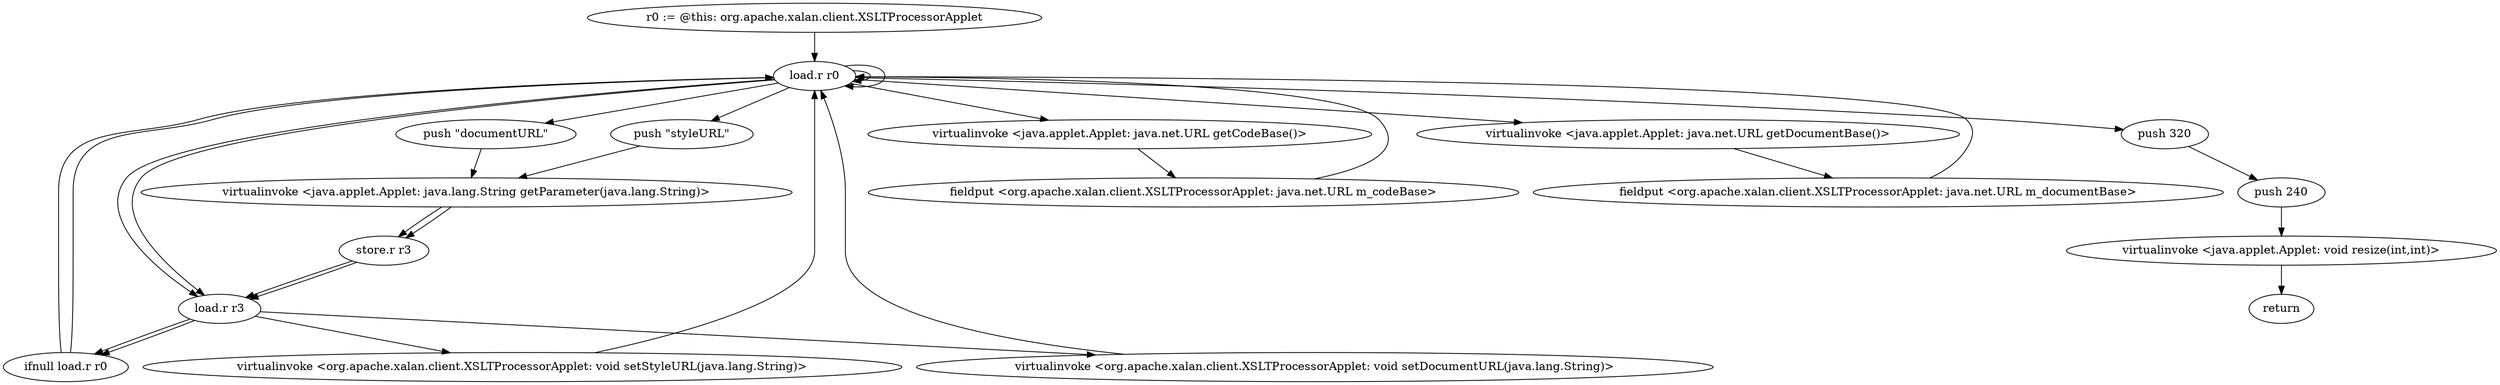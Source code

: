 digraph "" {
    "r0 := @this: org.apache.xalan.client.XSLTProcessorApplet"
    "load.r r0"
    "r0 := @this: org.apache.xalan.client.XSLTProcessorApplet"->"load.r r0";
    "push \"styleURL\""
    "load.r r0"->"push \"styleURL\"";
    "virtualinvoke <java.applet.Applet: java.lang.String getParameter(java.lang.String)>"
    "push \"styleURL\""->"virtualinvoke <java.applet.Applet: java.lang.String getParameter(java.lang.String)>";
    "store.r r3"
    "virtualinvoke <java.applet.Applet: java.lang.String getParameter(java.lang.String)>"->"store.r r3";
    "load.r r3"
    "store.r r3"->"load.r r3";
    "ifnull load.r r0"
    "load.r r3"->"ifnull load.r r0";
    "ifnull load.r r0"->"load.r r0";
    "load.r r0"->"load.r r3";
    "virtualinvoke <org.apache.xalan.client.XSLTProcessorApplet: void setStyleURL(java.lang.String)>"
    "load.r r3"->"virtualinvoke <org.apache.xalan.client.XSLTProcessorApplet: void setStyleURL(java.lang.String)>";
    "virtualinvoke <org.apache.xalan.client.XSLTProcessorApplet: void setStyleURL(java.lang.String)>"->"load.r r0";
    "push \"documentURL\""
    "load.r r0"->"push \"documentURL\"";
    "push \"documentURL\""->"virtualinvoke <java.applet.Applet: java.lang.String getParameter(java.lang.String)>";
    "virtualinvoke <java.applet.Applet: java.lang.String getParameter(java.lang.String)>"->"store.r r3";
    "store.r r3"->"load.r r3";
    "load.r r3"->"ifnull load.r r0";
    "ifnull load.r r0"->"load.r r0";
    "load.r r0"->"load.r r3";
    "virtualinvoke <org.apache.xalan.client.XSLTProcessorApplet: void setDocumentURL(java.lang.String)>"
    "load.r r3"->"virtualinvoke <org.apache.xalan.client.XSLTProcessorApplet: void setDocumentURL(java.lang.String)>";
    "virtualinvoke <org.apache.xalan.client.XSLTProcessorApplet: void setDocumentURL(java.lang.String)>"->"load.r r0";
    "load.r r0"->"load.r r0";
    "virtualinvoke <java.applet.Applet: java.net.URL getCodeBase()>"
    "load.r r0"->"virtualinvoke <java.applet.Applet: java.net.URL getCodeBase()>";
    "fieldput <org.apache.xalan.client.XSLTProcessorApplet: java.net.URL m_codeBase>"
    "virtualinvoke <java.applet.Applet: java.net.URL getCodeBase()>"->"fieldput <org.apache.xalan.client.XSLTProcessorApplet: java.net.URL m_codeBase>";
    "fieldput <org.apache.xalan.client.XSLTProcessorApplet: java.net.URL m_codeBase>"->"load.r r0";
    "load.r r0"->"load.r r0";
    "virtualinvoke <java.applet.Applet: java.net.URL getDocumentBase()>"
    "load.r r0"->"virtualinvoke <java.applet.Applet: java.net.URL getDocumentBase()>";
    "fieldput <org.apache.xalan.client.XSLTProcessorApplet: java.net.URL m_documentBase>"
    "virtualinvoke <java.applet.Applet: java.net.URL getDocumentBase()>"->"fieldput <org.apache.xalan.client.XSLTProcessorApplet: java.net.URL m_documentBase>";
    "fieldput <org.apache.xalan.client.XSLTProcessorApplet: java.net.URL m_documentBase>"->"load.r r0";
    "push 320"
    "load.r r0"->"push 320";
    "push 240"
    "push 320"->"push 240";
    "virtualinvoke <java.applet.Applet: void resize(int,int)>"
    "push 240"->"virtualinvoke <java.applet.Applet: void resize(int,int)>";
    "return"
    "virtualinvoke <java.applet.Applet: void resize(int,int)>"->"return";
}
